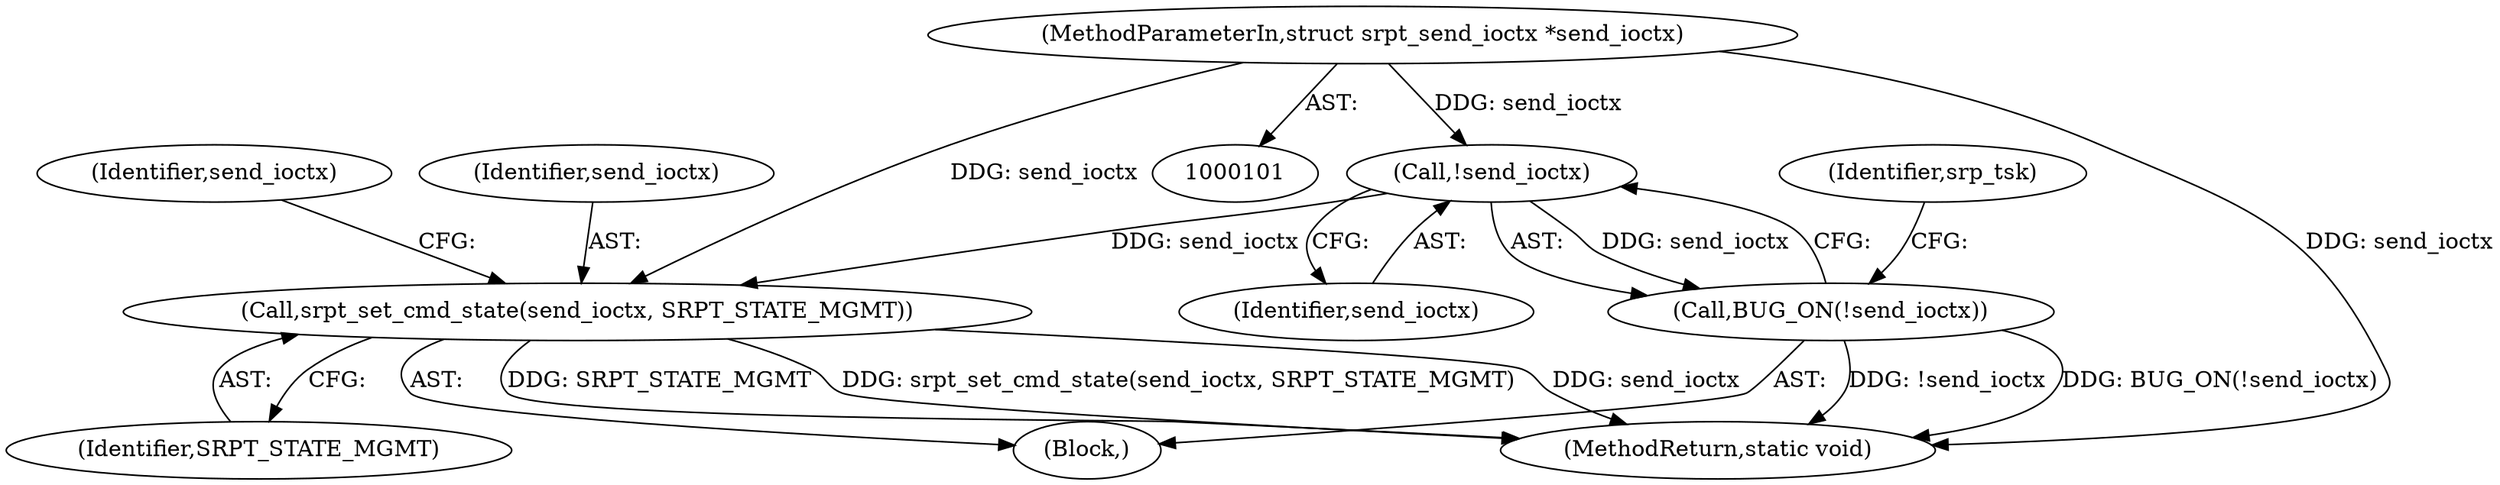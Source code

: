 digraph "0_linux_51093254bf879bc9ce96590400a87897c7498463@API" {
"1000118" [label="(Call,!send_ioctx)"];
"1000104" [label="(MethodParameterIn,struct srpt_send_ioctx *send_ioctx)"];
"1000117" [label="(Call,BUG_ON(!send_ioctx))"];
"1000150" [label="(Call,srpt_set_cmd_state(send_ioctx, SRPT_STATE_MGMT))"];
"1000121" [label="(Identifier,srp_tsk)"];
"1000104" [label="(MethodParameterIn,struct srpt_send_ioctx *send_ioctx)"];
"1000117" [label="(Call,BUG_ON(!send_ioctx))"];
"1000152" [label="(Identifier,SRPT_STATE_MGMT)"];
"1000150" [label="(Call,srpt_set_cmd_state(send_ioctx, SRPT_STATE_MGMT))"];
"1000105" [label="(Block,)"];
"1000219" [label="(MethodReturn,static void)"];
"1000156" [label="(Identifier,send_ioctx)"];
"1000119" [label="(Identifier,send_ioctx)"];
"1000118" [label="(Call,!send_ioctx)"];
"1000151" [label="(Identifier,send_ioctx)"];
"1000118" -> "1000117"  [label="AST: "];
"1000118" -> "1000119"  [label="CFG: "];
"1000119" -> "1000118"  [label="AST: "];
"1000117" -> "1000118"  [label="CFG: "];
"1000118" -> "1000117"  [label="DDG: send_ioctx"];
"1000104" -> "1000118"  [label="DDG: send_ioctx"];
"1000118" -> "1000150"  [label="DDG: send_ioctx"];
"1000104" -> "1000101"  [label="AST: "];
"1000104" -> "1000219"  [label="DDG: send_ioctx"];
"1000104" -> "1000150"  [label="DDG: send_ioctx"];
"1000117" -> "1000105"  [label="AST: "];
"1000121" -> "1000117"  [label="CFG: "];
"1000117" -> "1000219"  [label="DDG: !send_ioctx"];
"1000117" -> "1000219"  [label="DDG: BUG_ON(!send_ioctx)"];
"1000150" -> "1000105"  [label="AST: "];
"1000150" -> "1000152"  [label="CFG: "];
"1000151" -> "1000150"  [label="AST: "];
"1000152" -> "1000150"  [label="AST: "];
"1000156" -> "1000150"  [label="CFG: "];
"1000150" -> "1000219"  [label="DDG: send_ioctx"];
"1000150" -> "1000219"  [label="DDG: SRPT_STATE_MGMT"];
"1000150" -> "1000219"  [label="DDG: srpt_set_cmd_state(send_ioctx, SRPT_STATE_MGMT)"];
}
